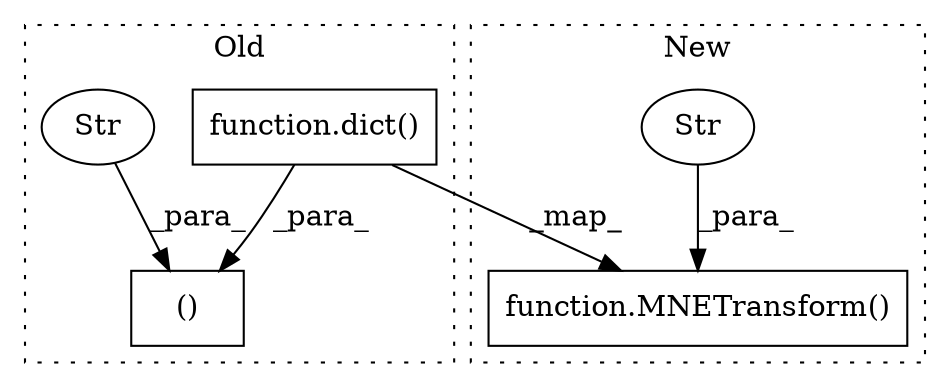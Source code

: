 digraph G {
subgraph cluster0 {
1 [label="function.dict()" a="75" s="3871" l="37" shape="box"];
3 [label="()" a="54" s="3869" l="39" shape="box"];
4 [label="Str" a="66" s="3857" l="12" shape="ellipse"];
label = "Old";
style="dotted";
}
subgraph cluster1 {
2 [label="function.MNETransform()" a="75" s="3785,3810" l="13,34" shape="box"];
5 [label="Str" a="66" s="3798" l="12" shape="ellipse"];
label = "New";
style="dotted";
}
1 -> 2 [label="_map_"];
1 -> 3 [label="_para_"];
4 -> 3 [label="_para_"];
5 -> 2 [label="_para_"];
}